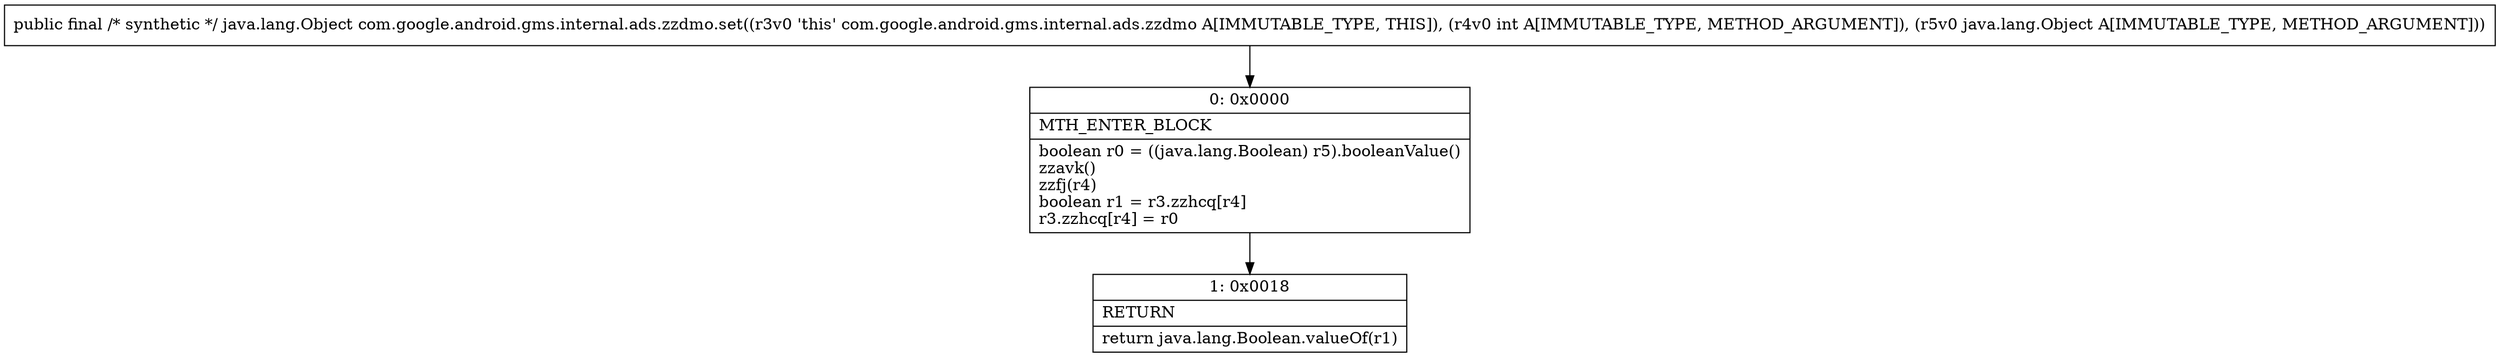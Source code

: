 digraph "CFG forcom.google.android.gms.internal.ads.zzdmo.set(ILjava\/lang\/Object;)Ljava\/lang\/Object;" {
Node_0 [shape=record,label="{0\:\ 0x0000|MTH_ENTER_BLOCK\l|boolean r0 = ((java.lang.Boolean) r5).booleanValue()\lzzavk()\lzzfj(r4)\lboolean r1 = r3.zzhcq[r4]\lr3.zzhcq[r4] = r0\l}"];
Node_1 [shape=record,label="{1\:\ 0x0018|RETURN\l|return java.lang.Boolean.valueOf(r1)\l}"];
MethodNode[shape=record,label="{public final \/* synthetic *\/ java.lang.Object com.google.android.gms.internal.ads.zzdmo.set((r3v0 'this' com.google.android.gms.internal.ads.zzdmo A[IMMUTABLE_TYPE, THIS]), (r4v0 int A[IMMUTABLE_TYPE, METHOD_ARGUMENT]), (r5v0 java.lang.Object A[IMMUTABLE_TYPE, METHOD_ARGUMENT])) }"];
MethodNode -> Node_0;
Node_0 -> Node_1;
}

